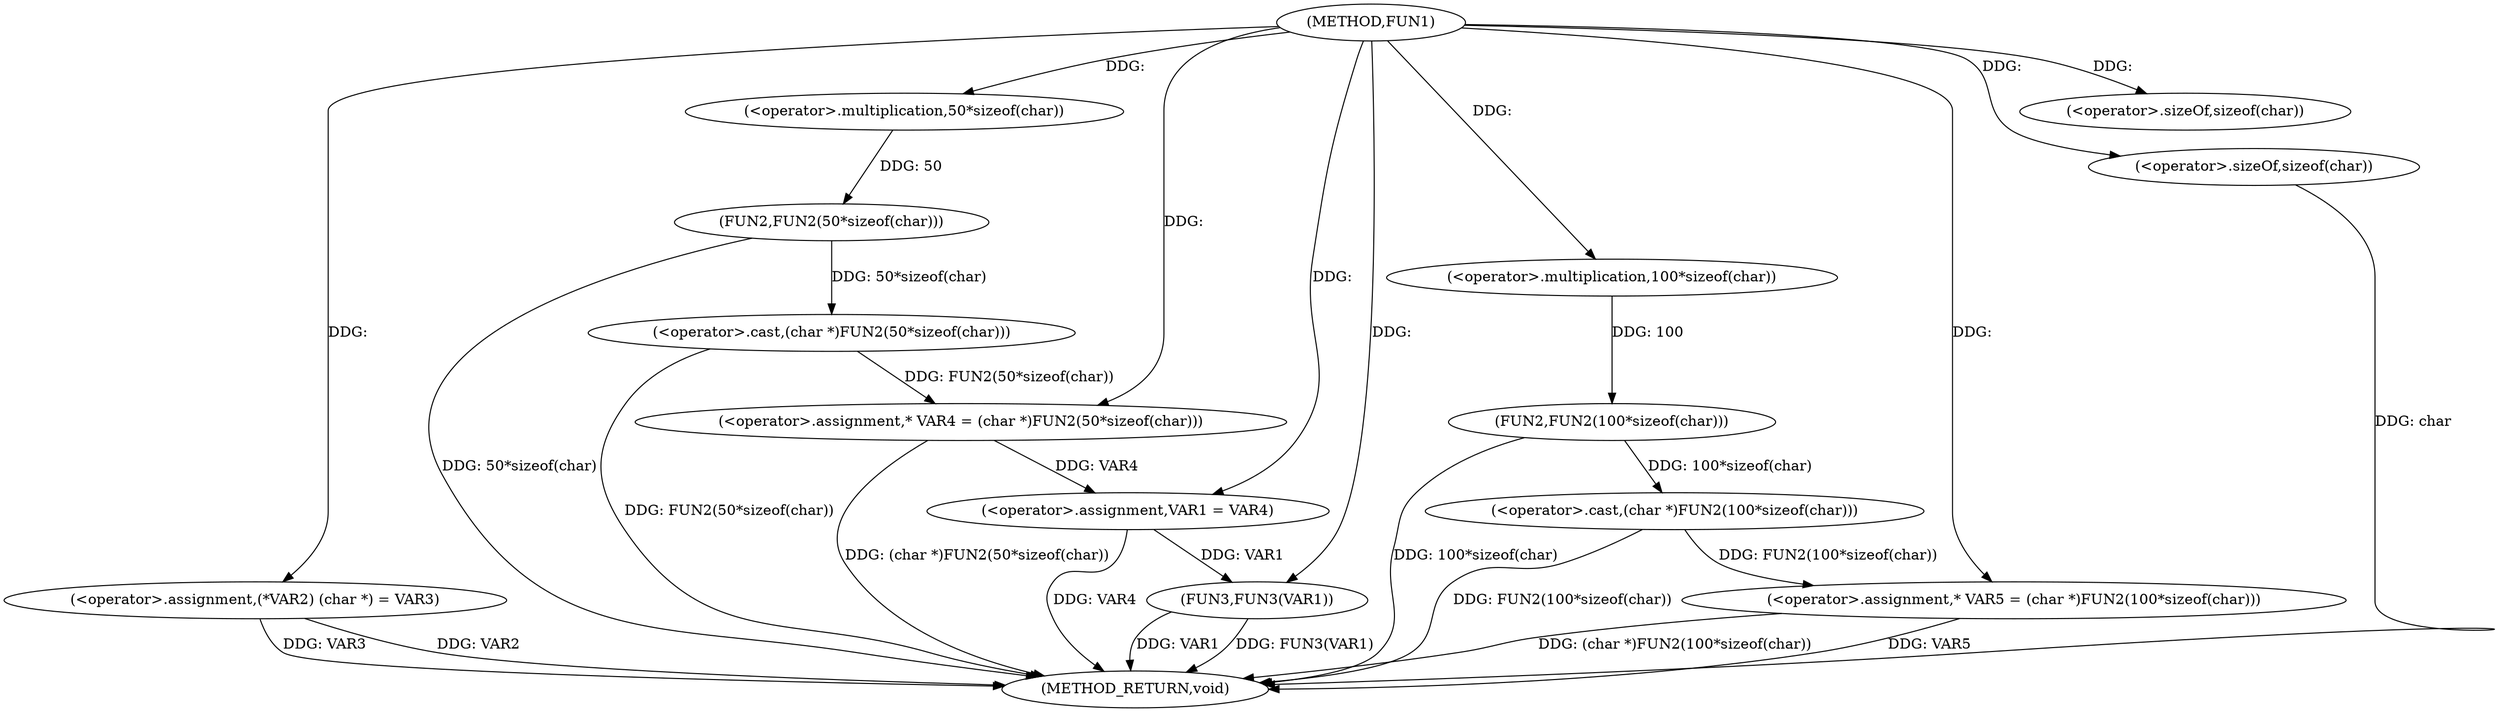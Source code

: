 digraph FUN1 {  
"1000100" [label = "(METHOD,FUN1)" ]
"1000132" [label = "(METHOD_RETURN,void)" ]
"1000104" [label = "(<operator>.assignment,(*VAR2) (char *) = VAR3)" ]
"1000108" [label = "(<operator>.assignment,* VAR4 = (char *)FUN2(50*sizeof(char)))" ]
"1000110" [label = "(<operator>.cast,(char *)FUN2(50*sizeof(char)))" ]
"1000112" [label = "(FUN2,FUN2(50*sizeof(char)))" ]
"1000113" [label = "(<operator>.multiplication,50*sizeof(char))" ]
"1000115" [label = "(<operator>.sizeOf,sizeof(char))" ]
"1000118" [label = "(<operator>.assignment,* VAR5 = (char *)FUN2(100*sizeof(char)))" ]
"1000120" [label = "(<operator>.cast,(char *)FUN2(100*sizeof(char)))" ]
"1000122" [label = "(FUN2,FUN2(100*sizeof(char)))" ]
"1000123" [label = "(<operator>.multiplication,100*sizeof(char))" ]
"1000125" [label = "(<operator>.sizeOf,sizeof(char))" ]
"1000127" [label = "(<operator>.assignment,VAR1 = VAR4)" ]
"1000130" [label = "(FUN3,FUN3(VAR1))" ]
  "1000104" -> "1000132"  [ label = "DDG: VAR2"] 
  "1000122" -> "1000132"  [ label = "DDG: 100*sizeof(char)"] 
  "1000127" -> "1000132"  [ label = "DDG: VAR4"] 
  "1000110" -> "1000132"  [ label = "DDG: FUN2(50*sizeof(char))"] 
  "1000120" -> "1000132"  [ label = "DDG: FUN2(100*sizeof(char))"] 
  "1000118" -> "1000132"  [ label = "DDG: VAR5"] 
  "1000104" -> "1000132"  [ label = "DDG: VAR3"] 
  "1000130" -> "1000132"  [ label = "DDG: VAR1"] 
  "1000130" -> "1000132"  [ label = "DDG: FUN3(VAR1)"] 
  "1000125" -> "1000132"  [ label = "DDG: char"] 
  "1000112" -> "1000132"  [ label = "DDG: 50*sizeof(char)"] 
  "1000108" -> "1000132"  [ label = "DDG: (char *)FUN2(50*sizeof(char))"] 
  "1000118" -> "1000132"  [ label = "DDG: (char *)FUN2(100*sizeof(char))"] 
  "1000100" -> "1000104"  [ label = "DDG: "] 
  "1000110" -> "1000108"  [ label = "DDG: FUN2(50*sizeof(char))"] 
  "1000100" -> "1000108"  [ label = "DDG: "] 
  "1000112" -> "1000110"  [ label = "DDG: 50*sizeof(char)"] 
  "1000113" -> "1000112"  [ label = "DDG: 50"] 
  "1000100" -> "1000113"  [ label = "DDG: "] 
  "1000100" -> "1000115"  [ label = "DDG: "] 
  "1000120" -> "1000118"  [ label = "DDG: FUN2(100*sizeof(char))"] 
  "1000100" -> "1000118"  [ label = "DDG: "] 
  "1000122" -> "1000120"  [ label = "DDG: 100*sizeof(char)"] 
  "1000123" -> "1000122"  [ label = "DDG: 100"] 
  "1000100" -> "1000123"  [ label = "DDG: "] 
  "1000100" -> "1000125"  [ label = "DDG: "] 
  "1000108" -> "1000127"  [ label = "DDG: VAR4"] 
  "1000100" -> "1000127"  [ label = "DDG: "] 
  "1000127" -> "1000130"  [ label = "DDG: VAR1"] 
  "1000100" -> "1000130"  [ label = "DDG: "] 
}
